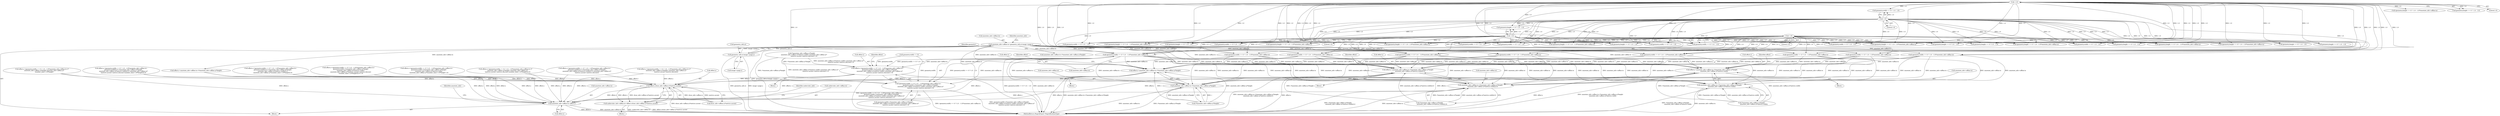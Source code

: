 digraph "0_ImageMagick_f595a1985233c399a05c0c37cc41de16a90dd025@pointer" {
"1000756" [label="(Call,(geometry.width == 0 ? 1.0 : -1.0)*annotate_info->affine.tx)"];
"1000764" [label="(Call,-1.0)"];
"1000606" [label="(Call,-1.0)"];
"1001054" [label="(Call,-1.0)"];
"1000985" [label="(Call,-1.0)"];
"1000425" [label="(Call,annotate_info->affine.tx=geometry_info.xi-image->page.x)"];
"1000431" [label="(Call,geometry_info.xi-image->page.x)"];
"1000751" [label="(Call,offset.x=(geometry.width == 0 ? 1.0 : -1.0)*annotate_info->affine.tx+\n          geometry.width+i*annotate_info->affine.ry*height-\n          annotate_info->affine.sx*metrics.width+annotate_info->affine.ry*\n          (metrics.ascent+metrics.descent)-1.0)"];
"1001799" [label="(Call,offset.x-draw_info->affine.ry*metrics.ascent)"];
"1001793" [label="(Call,undercolor_info->affine.tx=offset.x-draw_info->affine.ry*metrics.ascent)"];
"1001863" [label="(Call,annotate_info->affine.tx=offset.x)"];
"1000755" [label="(Call,(geometry.width == 0 ? 1.0 : -1.0)*annotate_info->affine.tx+\n          geometry.width+i*annotate_info->affine.ry*height-\n          annotate_info->affine.sx*metrics.width+annotate_info->affine.ry*\n          (metrics.ascent+metrics.descent)-1.0)"];
"1001593" [label="(Call,offset.x=annotate_info->affine.tx+i*annotate_info->affine.ry*height)"];
"1001597" [label="(Call,annotate_info->affine.tx+i*annotate_info->affine.ry*height)"];
"1001634" [label="(Call,offset.x=annotate_info->affine.tx+i*annotate_info->affine.ry*height-\n          annotate_info->affine.sx*metrics.width/2.0)"];
"1001638" [label="(Call,annotate_info->affine.tx+i*annotate_info->affine.ry*height-\n          annotate_info->affine.sx*metrics.width/2.0)"];
"1001699" [label="(Call,offset.x=annotate_info->affine.tx+i*annotate_info->affine.ry*height-\n          annotate_info->affine.sx*metrics.width)"];
"1001703" [label="(Call,annotate_info->affine.tx+i*annotate_info->affine.ry*height-\n          annotate_info->affine.sx*metrics.width)"];
"1001704" [label="(Call,annotate_info->affine.tx)"];
"1001531" [label="(Call,(geometry.height == 0 ? 1.0 : -1.0)*annotate_info->affine.ty)"];
"1000979" [label="(Call,geometry.width == 0 ? -1.0 : 1.0)"];
"1001054" [label="(Call,-1.0)"];
"1001639" [label="(Call,annotate_info->affine.tx)"];
"1000816" [label="(Call,geometry.height == 0 ? -1.0 : 1.0)"];
"1001794" [label="(Call,undercolor_info->affine.tx)"];
"1001597" [label="(Call,annotate_info->affine.tx+i*annotate_info->affine.ry*height)"];
"1000435" [label="(Call,image->page.x)"];
"1001298" [label="(Call,geometry.height == 0 ? 1.0 : -1.0)"];
"1000514" [label="(Call,annotate_info->affine.tx+i*annotate_info->affine.ry*height)"];
"1001344" [label="(Call,offset.x=(geometry.width == 0 ? -1.0 : 1.0)*annotate_info->affine.tx+\n          geometry.width/2.0+i*annotate_info->affine.ry*height-\n          annotate_info->affine.sx*metrics.width/2.0-\n          annotate_info->affine.ry*(number_lines-1.0)*height/2.0)"];
"1000750" [label="(Block,)"];
"1001257" [label="(Call,geometry.width == 0 ? -1.0 : 1.0)"];
"1001410" [label="(Call,(geometry.height == 0 ? 1.0 : -1.0)*annotate_info->affine.ty)"];
"1000426" [label="(Call,annotate_info->affine.tx)"];
"1001350" [label="(Call,geometry.width == 0 ? -1.0 : 1.0)"];
"1000756" [label="(Call,(geometry.width == 0 ? 1.0 : -1.0)*annotate_info->affine.tx)"];
"1001047" [label="(Call,(geometry.height == 0 ? -1.0 : 1.0)*annotate_info->affine.ty)"];
"1000771" [label="(Call,geometry.width+i*annotate_info->affine.ry*height-\n          annotate_info->affine.sx*metrics.width+annotate_info->affine.ry*\n          (metrics.ascent+metrics.descent)-1.0)"];
"1001667" [label="(Identifier,offset)"];
"1001638" [label="(Call,annotate_info->affine.tx+i*annotate_info->affine.ry*height-\n          annotate_info->affine.sx*metrics.width/2.0)"];
"1000702" [label="(Call,(geometry.height == 0 ? -1.0 : 1.0)*annotate_info->affine.ty)"];
"1001800" [label="(Call,offset.x)"];
"1000755" [label="(Call,(geometry.width == 0 ? 1.0 : -1.0)*annotate_info->affine.tx+\n          geometry.width+i*annotate_info->affine.ry*height-\n          annotate_info->affine.sx*metrics.width+annotate_info->affine.ry*\n          (metrics.ascent+metrics.descent)-1.0)"];
"1000867" [label="(Call,(geometry.width == 0 ? -1.0 : 1.0)*annotate_info->affine.tx)"];
"1001635" [label="(Call,offset.x)"];
"1001875" [label="(Identifier,annotate_info)"];
"1000599" [label="(Call,(geometry.height == 0 ? -1.0 : 1.0)*annotate_info->affine.ty)"];
"1000636" [label="(Call,offset.x=(geometry.width == 0 ? -1.0 : 1.0)*annotate_info->affine.tx+\n          geometry.width/2.0+i*annotate_info->affine.ry*height-\n          annotate_info->affine.sx*metrics.width/2.0+annotate_info->affine.ry*\n          (metrics.ascent+metrics.descent))"];
"1000978" [label="(Call,(geometry.width == 0 ? -1.0 : 1.0)*annotate_info->affine.tx)"];
"1000973" [label="(Call,offset.x=(geometry.width == 0 ? -1.0 : 1.0)*annotate_info->affine.tx+\n          geometry.width/2.0+i*annotate_info->affine.ry*height-\n          annotate_info->affine.sx*metrics.width/2.0+annotate_info->affine.ry*\n          (metrics.ascent+metrics.descent-(number_lines-1.0)*height)/2.0)"];
"1000986" [label="(Literal,1.0)"];
"1001474" [label="(Call,(geometry.width == 0 ? 1.0 : -1.0)*annotate_info->affine.tx)"];
"1001700" [label="(Call,offset.x)"];
"1001187" [label="(Call,geometry.height == 0 ? -1.0 : 1.0)"];
"1001475" [label="(Call,geometry.width == 0 ? 1.0 : -1.0)"];
"1001119" [label="(Call,(geometry.width == 0 ? 1.0 : -1.0)*annotate_info->affine.tx)"];
"1001699" [label="(Call,offset.x=annotate_info->affine.tx+i*annotate_info->affine.ry*height-\n          annotate_info->affine.sx*metrics.width)"];
"1002049" [label="(MethodReturn,MagickExport MagickBooleanType)"];
"1000862" [label="(Call,offset.x=(geometry.width == 0 ? -1.0 : 1.0)*annotate_info->affine.tx+i*\n          annotate_info->affine.ry*height+annotate_info->affine.ry*\n          (metrics.ascent+metrics.descent-(number_lines-1.0)*height)/2.0)"];
"1000510" [label="(Call,offset.x=annotate_info->affine.tx+i*annotate_info->affine.ry*height)"];
"1000432" [label="(Call,geometry_info.xi)"];
"1001633" [label="(Block,)"];
"1000752" [label="(Call,offset.x)"];
"1000557" [label="(Call,geometry.width == 0 ? -1.0 : 1.0)"];
"1000551" [label="(Call,offset.x=(geometry.width == 0 ? -1.0 : 1.0)*annotate_info->affine.tx+i*\n          annotate_info->affine.ry*height+annotate_info->affine.ry*\n          (metrics.ascent+metrics.descent))"];
"1001598" [label="(Call,annotate_info->affine.tx)"];
"1001815" [label="(Identifier,undercolor_info)"];
"1001256" [label="(Call,(geometry.width == 0 ? -1.0 : 1.0)*annotate_info->affine.tx)"];
"1000812" [label="(Identifier,offset)"];
"1001055" [label="(Literal,1.0)"];
"1001120" [label="(Call,geometry.width == 0 ? 1.0 : -1.0)"];
"1001698" [label="(Block,)"];
"1000773" [label="(Identifier,geometry)"];
"1001297" [label="(Call,(geometry.height == 0 ? 1.0 : -1.0)*annotate_info->affine.ty)"];
"1000606" [label="(Call,-1.0)"];
"1001593" [label="(Call,offset.x=annotate_info->affine.tx+i*annotate_info->affine.ry*height)"];
"1000641" [label="(Call,(geometry.width == 0 ? -1.0 : 1.0)*annotate_info->affine.tx)"];
"1000642" [label="(Call,geometry.width == 0 ? -1.0 : 1.0)"];
"1001614" [label="(Identifier,offset)"];
"1001709" [label="(Call,i*annotate_info->affine.ry*height-\n          annotate_info->affine.sx*metrics.width)"];
"1001532" [label="(Call,geometry.height == 0 ? 1.0 : -1.0)"];
"1000443" [label="(Identifier,annotate_info)"];
"1000600" [label="(Call,geometry.height == 0 ? -1.0 : 1.0)"];
"1001186" [label="(Call,(geometry.height == 0 ? -1.0 : 1.0)*annotate_info->affine.ty)"];
"1000775" [label="(Call,i*annotate_info->affine.ry*height-\n          annotate_info->affine.sx*metrics.width+annotate_info->affine.ry*\n          (metrics.ascent+metrics.descent)-1.0)"];
"1001864" [label="(Call,annotate_info->affine.tx)"];
"1001634" [label="(Call,offset.x=annotate_info->affine.tx+i*annotate_info->affine.ry*height-\n          annotate_info->affine.sx*metrics.width/2.0)"];
"1000758" [label="(Call,geometry.width == 0)"];
"1000431" [label="(Call,geometry_info.xi-image->page.x)"];
"1001703" [label="(Call,annotate_info->affine.tx+i*annotate_info->affine.ry*height-\n          annotate_info->affine.sx*metrics.width)"];
"1001594" [label="(Call,offset.x)"];
"1001803" [label="(Call,draw_info->affine.ry*metrics.ascent)"];
"1000757" [label="(Call,geometry.width == 0 ? 1.0 : -1.0)"];
"1001799" [label="(Call,offset.x-draw_info->affine.ry*metrics.ascent)"];
"1000766" [label="(Call,annotate_info->affine.tx)"];
"1001603" [label="(Call,i*annotate_info->affine.ry*height)"];
"1001793" [label="(Call,undercolor_info->affine.tx=offset.x-draw_info->affine.ry*metrics.ascent)"];
"1000868" [label="(Call,geometry.width == 0 ? -1.0 : 1.0)"];
"1000765" [label="(Literal,1.0)"];
"1000607" [label="(Literal,1.0)"];
"1000425" [label="(Call,annotate_info->affine.tx=geometry_info.xi-image->page.x)"];
"1000416" [label="(Block,)"];
"1001114" [label="(Call,offset.x=(geometry.width == 0 ? 1.0 : -1.0)*annotate_info->affine.tx+\n          geometry.width+i*annotate_info->affine.ry*height-\n          annotate_info->affine.sx*metrics.width+\n          annotate_info->affine.ry*(metrics.ascent+metrics.descent-\n          (number_lines-1.0)*height)/2.0-1.0)"];
"1000751" [label="(Call,offset.x=(geometry.width == 0 ? 1.0 : -1.0)*annotate_info->affine.tx+\n          geometry.width+i*annotate_info->affine.ry*height-\n          annotate_info->affine.sx*metrics.width+annotate_info->affine.ry*\n          (metrics.ascent+metrics.descent)-1.0)"];
"1001251" [label="(Call,offset.x=(geometry.width == 0 ? -1.0 : 1.0)*annotate_info->affine.tx+i*\n          annotate_info->affine.ry*height-annotate_info->affine.ry*\n          (number_lines-1.0)*height)"];
"1000918" [label="(Call,(geometry.height == 0 ? -1.0 : 1.0)*annotate_info->affine.ty)"];
"1000556" [label="(Call,(geometry.width == 0 ? -1.0 : 1.0)*annotate_info->affine.tx)"];
"1000815" [label="(Call,(geometry.height == 0 ? -1.0 : 1.0)*annotate_info->affine.ty)"];
"1001411" [label="(Call,geometry.height == 0 ? 1.0 : -1.0)"];
"1001592" [label="(Block,)"];
"1001863" [label="(Call,annotate_info->affine.tx=offset.x)"];
"1001469" [label="(Call,offset.x=(geometry.width == 0 ? 1.0 : -1.0)*annotate_info->affine.tx+\n          geometry.width+i*annotate_info->affine.ry*height-\n          annotate_info->affine.sx*metrics.width-\n          annotate_info->affine.ry*(number_lines-1.0)*height-1.0)"];
"1001869" [label="(Call,offset.x)"];
"1001644" [label="(Call,i*annotate_info->affine.ry*height-\n          annotate_info->affine.sx*metrics.width/2.0)"];
"1001730" [label="(Identifier,offset)"];
"1000985" [label="(Call,-1.0)"];
"1000703" [label="(Call,geometry.height == 0 ? -1.0 : 1.0)"];
"1001768" [label="(Block,)"];
"1001048" [label="(Call,geometry.height == 0 ? -1.0 : 1.0)"];
"1001349" [label="(Call,(geometry.width == 0 ? -1.0 : 1.0)*annotate_info->affine.tx)"];
"1000764" [label="(Call,-1.0)"];
"1000919" [label="(Call,geometry.height == 0 ? -1.0 : 1.0)"];
"1000756" -> "1000755"  [label="AST: "];
"1000756" -> "1000766"  [label="CFG: "];
"1000757" -> "1000756"  [label="AST: "];
"1000766" -> "1000756"  [label="AST: "];
"1000773" -> "1000756"  [label="CFG: "];
"1000756" -> "1002049"  [label="DDG: geometry.width == 0 ? 1.0 : -1.0"];
"1000756" -> "1002049"  [label="DDG: annotate_info->affine.tx"];
"1000756" -> "1000751"  [label="DDG: geometry.width == 0 ? 1.0 : -1.0"];
"1000756" -> "1000751"  [label="DDG: annotate_info->affine.tx"];
"1000756" -> "1000755"  [label="DDG: geometry.width == 0 ? 1.0 : -1.0"];
"1000756" -> "1000755"  [label="DDG: annotate_info->affine.tx"];
"1000764" -> "1000756"  [label="DDG: 1.0"];
"1000606" -> "1000756"  [label="DDG: 1.0"];
"1001054" -> "1000756"  [label="DDG: 1.0"];
"1000985" -> "1000756"  [label="DDG: 1.0"];
"1000425" -> "1000756"  [label="DDG: annotate_info->affine.tx"];
"1000756" -> "1001593"  [label="DDG: annotate_info->affine.tx"];
"1000756" -> "1001597"  [label="DDG: annotate_info->affine.tx"];
"1000756" -> "1001634"  [label="DDG: annotate_info->affine.tx"];
"1000756" -> "1001638"  [label="DDG: annotate_info->affine.tx"];
"1000756" -> "1001699"  [label="DDG: annotate_info->affine.tx"];
"1000756" -> "1001703"  [label="DDG: annotate_info->affine.tx"];
"1000764" -> "1000757"  [label="AST: "];
"1000764" -> "1000765"  [label="CFG: "];
"1000765" -> "1000764"  [label="AST: "];
"1000757" -> "1000764"  [label="CFG: "];
"1000764" -> "1000556"  [label="DDG: 1.0"];
"1000764" -> "1000557"  [label="DDG: 1.0"];
"1000764" -> "1000641"  [label="DDG: 1.0"];
"1000764" -> "1000642"  [label="DDG: 1.0"];
"1000764" -> "1000702"  [label="DDG: 1.0"];
"1000764" -> "1000703"  [label="DDG: 1.0"];
"1000764" -> "1000757"  [label="DDG: 1.0"];
"1000764" -> "1000815"  [label="DDG: 1.0"];
"1000764" -> "1000816"  [label="DDG: 1.0"];
"1000764" -> "1000867"  [label="DDG: 1.0"];
"1000764" -> "1000868"  [label="DDG: 1.0"];
"1000764" -> "1000918"  [label="DDG: 1.0"];
"1000764" -> "1000919"  [label="DDG: 1.0"];
"1000764" -> "1001119"  [label="DDG: 1.0"];
"1000764" -> "1001120"  [label="DDG: 1.0"];
"1000764" -> "1001186"  [label="DDG: 1.0"];
"1000764" -> "1001187"  [label="DDG: 1.0"];
"1000764" -> "1001256"  [label="DDG: 1.0"];
"1000764" -> "1001257"  [label="DDG: 1.0"];
"1000764" -> "1001297"  [label="DDG: 1.0"];
"1000764" -> "1001298"  [label="DDG: 1.0"];
"1000764" -> "1001349"  [label="DDG: 1.0"];
"1000764" -> "1001350"  [label="DDG: 1.0"];
"1000764" -> "1001410"  [label="DDG: 1.0"];
"1000764" -> "1001411"  [label="DDG: 1.0"];
"1000764" -> "1001474"  [label="DDG: 1.0"];
"1000764" -> "1001475"  [label="DDG: 1.0"];
"1000764" -> "1001531"  [label="DDG: 1.0"];
"1000764" -> "1001532"  [label="DDG: 1.0"];
"1000606" -> "1000600"  [label="AST: "];
"1000606" -> "1000607"  [label="CFG: "];
"1000607" -> "1000606"  [label="AST: "];
"1000600" -> "1000606"  [label="CFG: "];
"1000606" -> "1000556"  [label="DDG: 1.0"];
"1000606" -> "1000557"  [label="DDG: 1.0"];
"1000606" -> "1000599"  [label="DDG: 1.0"];
"1000606" -> "1000600"  [label="DDG: 1.0"];
"1000606" -> "1000641"  [label="DDG: 1.0"];
"1000606" -> "1000642"  [label="DDG: 1.0"];
"1000606" -> "1000702"  [label="DDG: 1.0"];
"1000606" -> "1000703"  [label="DDG: 1.0"];
"1000606" -> "1000757"  [label="DDG: 1.0"];
"1000606" -> "1000815"  [label="DDG: 1.0"];
"1000606" -> "1000816"  [label="DDG: 1.0"];
"1000606" -> "1000867"  [label="DDG: 1.0"];
"1000606" -> "1000868"  [label="DDG: 1.0"];
"1000606" -> "1000918"  [label="DDG: 1.0"];
"1000606" -> "1000919"  [label="DDG: 1.0"];
"1000606" -> "1000978"  [label="DDG: 1.0"];
"1000606" -> "1000979"  [label="DDG: 1.0"];
"1000606" -> "1001047"  [label="DDG: 1.0"];
"1000606" -> "1001048"  [label="DDG: 1.0"];
"1000606" -> "1001119"  [label="DDG: 1.0"];
"1000606" -> "1001120"  [label="DDG: 1.0"];
"1000606" -> "1001186"  [label="DDG: 1.0"];
"1000606" -> "1001187"  [label="DDG: 1.0"];
"1000606" -> "1001256"  [label="DDG: 1.0"];
"1000606" -> "1001257"  [label="DDG: 1.0"];
"1000606" -> "1001297"  [label="DDG: 1.0"];
"1000606" -> "1001298"  [label="DDG: 1.0"];
"1000606" -> "1001349"  [label="DDG: 1.0"];
"1000606" -> "1001350"  [label="DDG: 1.0"];
"1000606" -> "1001410"  [label="DDG: 1.0"];
"1000606" -> "1001411"  [label="DDG: 1.0"];
"1000606" -> "1001474"  [label="DDG: 1.0"];
"1000606" -> "1001475"  [label="DDG: 1.0"];
"1000606" -> "1001531"  [label="DDG: 1.0"];
"1000606" -> "1001532"  [label="DDG: 1.0"];
"1001054" -> "1001048"  [label="AST: "];
"1001054" -> "1001055"  [label="CFG: "];
"1001055" -> "1001054"  [label="AST: "];
"1001048" -> "1001054"  [label="CFG: "];
"1001054" -> "1000556"  [label="DDG: 1.0"];
"1001054" -> "1000557"  [label="DDG: 1.0"];
"1001054" -> "1000641"  [label="DDG: 1.0"];
"1001054" -> "1000642"  [label="DDG: 1.0"];
"1001054" -> "1000702"  [label="DDG: 1.0"];
"1001054" -> "1000703"  [label="DDG: 1.0"];
"1001054" -> "1000757"  [label="DDG: 1.0"];
"1001054" -> "1000815"  [label="DDG: 1.0"];
"1001054" -> "1000816"  [label="DDG: 1.0"];
"1001054" -> "1000867"  [label="DDG: 1.0"];
"1001054" -> "1000868"  [label="DDG: 1.0"];
"1001054" -> "1000918"  [label="DDG: 1.0"];
"1001054" -> "1000919"  [label="DDG: 1.0"];
"1001054" -> "1001047"  [label="DDG: 1.0"];
"1001054" -> "1001048"  [label="DDG: 1.0"];
"1001054" -> "1001119"  [label="DDG: 1.0"];
"1001054" -> "1001120"  [label="DDG: 1.0"];
"1001054" -> "1001186"  [label="DDG: 1.0"];
"1001054" -> "1001187"  [label="DDG: 1.0"];
"1001054" -> "1001256"  [label="DDG: 1.0"];
"1001054" -> "1001257"  [label="DDG: 1.0"];
"1001054" -> "1001297"  [label="DDG: 1.0"];
"1001054" -> "1001298"  [label="DDG: 1.0"];
"1001054" -> "1001349"  [label="DDG: 1.0"];
"1001054" -> "1001350"  [label="DDG: 1.0"];
"1001054" -> "1001410"  [label="DDG: 1.0"];
"1001054" -> "1001411"  [label="DDG: 1.0"];
"1001054" -> "1001474"  [label="DDG: 1.0"];
"1001054" -> "1001475"  [label="DDG: 1.0"];
"1001054" -> "1001531"  [label="DDG: 1.0"];
"1001054" -> "1001532"  [label="DDG: 1.0"];
"1000985" -> "1000979"  [label="AST: "];
"1000985" -> "1000986"  [label="CFG: "];
"1000986" -> "1000985"  [label="AST: "];
"1000979" -> "1000985"  [label="CFG: "];
"1000985" -> "1000556"  [label="DDG: 1.0"];
"1000985" -> "1000557"  [label="DDG: 1.0"];
"1000985" -> "1000641"  [label="DDG: 1.0"];
"1000985" -> "1000642"  [label="DDG: 1.0"];
"1000985" -> "1000702"  [label="DDG: 1.0"];
"1000985" -> "1000703"  [label="DDG: 1.0"];
"1000985" -> "1000757"  [label="DDG: 1.0"];
"1000985" -> "1000815"  [label="DDG: 1.0"];
"1000985" -> "1000816"  [label="DDG: 1.0"];
"1000985" -> "1000867"  [label="DDG: 1.0"];
"1000985" -> "1000868"  [label="DDG: 1.0"];
"1000985" -> "1000918"  [label="DDG: 1.0"];
"1000985" -> "1000919"  [label="DDG: 1.0"];
"1000985" -> "1000978"  [label="DDG: 1.0"];
"1000985" -> "1000979"  [label="DDG: 1.0"];
"1000985" -> "1001047"  [label="DDG: 1.0"];
"1000985" -> "1001048"  [label="DDG: 1.0"];
"1000985" -> "1001119"  [label="DDG: 1.0"];
"1000985" -> "1001120"  [label="DDG: 1.0"];
"1000985" -> "1001186"  [label="DDG: 1.0"];
"1000985" -> "1001187"  [label="DDG: 1.0"];
"1000985" -> "1001256"  [label="DDG: 1.0"];
"1000985" -> "1001257"  [label="DDG: 1.0"];
"1000985" -> "1001297"  [label="DDG: 1.0"];
"1000985" -> "1001298"  [label="DDG: 1.0"];
"1000985" -> "1001349"  [label="DDG: 1.0"];
"1000985" -> "1001350"  [label="DDG: 1.0"];
"1000985" -> "1001410"  [label="DDG: 1.0"];
"1000985" -> "1001411"  [label="DDG: 1.0"];
"1000985" -> "1001474"  [label="DDG: 1.0"];
"1000985" -> "1001475"  [label="DDG: 1.0"];
"1000985" -> "1001531"  [label="DDG: 1.0"];
"1000985" -> "1001532"  [label="DDG: 1.0"];
"1000425" -> "1000416"  [label="AST: "];
"1000425" -> "1000431"  [label="CFG: "];
"1000426" -> "1000425"  [label="AST: "];
"1000431" -> "1000425"  [label="AST: "];
"1000443" -> "1000425"  [label="CFG: "];
"1000425" -> "1002049"  [label="DDG: geometry_info.xi-image->page.x"];
"1000431" -> "1000425"  [label="DDG: geometry_info.xi"];
"1000431" -> "1000425"  [label="DDG: image->page.x"];
"1000425" -> "1000510"  [label="DDG: annotate_info->affine.tx"];
"1000425" -> "1000514"  [label="DDG: annotate_info->affine.tx"];
"1000425" -> "1000556"  [label="DDG: annotate_info->affine.tx"];
"1000425" -> "1000641"  [label="DDG: annotate_info->affine.tx"];
"1000425" -> "1000867"  [label="DDG: annotate_info->affine.tx"];
"1000425" -> "1000978"  [label="DDG: annotate_info->affine.tx"];
"1000425" -> "1001119"  [label="DDG: annotate_info->affine.tx"];
"1000425" -> "1001256"  [label="DDG: annotate_info->affine.tx"];
"1000425" -> "1001349"  [label="DDG: annotate_info->affine.tx"];
"1000425" -> "1001474"  [label="DDG: annotate_info->affine.tx"];
"1000425" -> "1001593"  [label="DDG: annotate_info->affine.tx"];
"1000425" -> "1001597"  [label="DDG: annotate_info->affine.tx"];
"1000425" -> "1001634"  [label="DDG: annotate_info->affine.tx"];
"1000425" -> "1001638"  [label="DDG: annotate_info->affine.tx"];
"1000425" -> "1001699"  [label="DDG: annotate_info->affine.tx"];
"1000425" -> "1001703"  [label="DDG: annotate_info->affine.tx"];
"1000431" -> "1000435"  [label="CFG: "];
"1000432" -> "1000431"  [label="AST: "];
"1000435" -> "1000431"  [label="AST: "];
"1000431" -> "1002049"  [label="DDG: geometry_info.xi"];
"1000431" -> "1002049"  [label="DDG: image->page.x"];
"1000751" -> "1000750"  [label="AST: "];
"1000751" -> "1000755"  [label="CFG: "];
"1000752" -> "1000751"  [label="AST: "];
"1000755" -> "1000751"  [label="AST: "];
"1000812" -> "1000751"  [label="CFG: "];
"1000751" -> "1002049"  [label="DDG: (geometry.width == 0 ? 1.0 : -1.0)*annotate_info->affine.tx+\n          geometry.width+i*annotate_info->affine.ry*height-\n          annotate_info->affine.sx*metrics.width+annotate_info->affine.ry*\n          (metrics.ascent+metrics.descent)-1.0"];
"1000751" -> "1002049"  [label="DDG: offset.x"];
"1000758" -> "1000751"  [label="DDG: geometry.width"];
"1000775" -> "1000751"  [label="DDG: i*annotate_info->affine.ry*height"];
"1000775" -> "1000751"  [label="DDG: annotate_info->affine.sx*metrics.width+annotate_info->affine.ry*\n          (metrics.ascent+metrics.descent)-1.0"];
"1000751" -> "1001799"  [label="DDG: offset.x"];
"1000751" -> "1001863"  [label="DDG: offset.x"];
"1001799" -> "1001793"  [label="AST: "];
"1001799" -> "1001803"  [label="CFG: "];
"1001800" -> "1001799"  [label="AST: "];
"1001803" -> "1001799"  [label="AST: "];
"1001793" -> "1001799"  [label="CFG: "];
"1001799" -> "1002049"  [label="DDG: draw_info->affine.ry*metrics.ascent"];
"1001799" -> "1001793"  [label="DDG: offset.x"];
"1001799" -> "1001793"  [label="DDG: draw_info->affine.ry*metrics.ascent"];
"1001699" -> "1001799"  [label="DDG: offset.x"];
"1001634" -> "1001799"  [label="DDG: offset.x"];
"1000862" -> "1001799"  [label="DDG: offset.x"];
"1001344" -> "1001799"  [label="DDG: offset.x"];
"1001469" -> "1001799"  [label="DDG: offset.x"];
"1000551" -> "1001799"  [label="DDG: offset.x"];
"1001251" -> "1001799"  [label="DDG: offset.x"];
"1000973" -> "1001799"  [label="DDG: offset.x"];
"1000636" -> "1001799"  [label="DDG: offset.x"];
"1000510" -> "1001799"  [label="DDG: offset.x"];
"1001593" -> "1001799"  [label="DDG: offset.x"];
"1001114" -> "1001799"  [label="DDG: offset.x"];
"1001803" -> "1001799"  [label="DDG: draw_info->affine.ry"];
"1001803" -> "1001799"  [label="DDG: metrics.ascent"];
"1001799" -> "1001863"  [label="DDG: offset.x"];
"1001793" -> "1001768"  [label="AST: "];
"1001794" -> "1001793"  [label="AST: "];
"1001815" -> "1001793"  [label="CFG: "];
"1001793" -> "1002049"  [label="DDG: undercolor_info->affine.tx"];
"1001793" -> "1002049"  [label="DDG: offset.x-draw_info->affine.ry*metrics.ascent"];
"1001863" -> "1000416"  [label="AST: "];
"1001863" -> "1001869"  [label="CFG: "];
"1001864" -> "1001863"  [label="AST: "];
"1001869" -> "1001863"  [label="AST: "];
"1001875" -> "1001863"  [label="CFG: "];
"1001863" -> "1002049"  [label="DDG: annotate_info->affine.tx"];
"1001863" -> "1002049"  [label="DDG: offset.x"];
"1001699" -> "1001863"  [label="DDG: offset.x"];
"1001634" -> "1001863"  [label="DDG: offset.x"];
"1000862" -> "1001863"  [label="DDG: offset.x"];
"1001344" -> "1001863"  [label="DDG: offset.x"];
"1001469" -> "1001863"  [label="DDG: offset.x"];
"1000551" -> "1001863"  [label="DDG: offset.x"];
"1001251" -> "1001863"  [label="DDG: offset.x"];
"1000973" -> "1001863"  [label="DDG: offset.x"];
"1000636" -> "1001863"  [label="DDG: offset.x"];
"1000510" -> "1001863"  [label="DDG: offset.x"];
"1001593" -> "1001863"  [label="DDG: offset.x"];
"1001114" -> "1001863"  [label="DDG: offset.x"];
"1000755" -> "1000771"  [label="CFG: "];
"1000771" -> "1000755"  [label="AST: "];
"1000755" -> "1002049"  [label="DDG: (geometry.width == 0 ? 1.0 : -1.0)*annotate_info->affine.tx"];
"1000755" -> "1002049"  [label="DDG: geometry.width+i*annotate_info->affine.ry*height-\n          annotate_info->affine.sx*metrics.width+annotate_info->affine.ry*\n          (metrics.ascent+metrics.descent)-1.0"];
"1000758" -> "1000755"  [label="DDG: geometry.width"];
"1000775" -> "1000755"  [label="DDG: i*annotate_info->affine.ry*height"];
"1000775" -> "1000755"  [label="DDG: annotate_info->affine.sx*metrics.width+annotate_info->affine.ry*\n          (metrics.ascent+metrics.descent)-1.0"];
"1001593" -> "1001592"  [label="AST: "];
"1001593" -> "1001597"  [label="CFG: "];
"1001594" -> "1001593"  [label="AST: "];
"1001597" -> "1001593"  [label="AST: "];
"1001614" -> "1001593"  [label="CFG: "];
"1001593" -> "1002049"  [label="DDG: annotate_info->affine.tx+i*annotate_info->affine.ry*height"];
"1001593" -> "1002049"  [label="DDG: offset.x"];
"1001256" -> "1001593"  [label="DDG: annotate_info->affine.tx"];
"1000641" -> "1001593"  [label="DDG: annotate_info->affine.tx"];
"1001119" -> "1001593"  [label="DDG: annotate_info->affine.tx"];
"1000978" -> "1001593"  [label="DDG: annotate_info->affine.tx"];
"1001349" -> "1001593"  [label="DDG: annotate_info->affine.tx"];
"1000556" -> "1001593"  [label="DDG: annotate_info->affine.tx"];
"1001474" -> "1001593"  [label="DDG: annotate_info->affine.tx"];
"1000867" -> "1001593"  [label="DDG: annotate_info->affine.tx"];
"1001603" -> "1001593"  [label="DDG: i"];
"1001603" -> "1001593"  [label="DDG: annotate_info->affine.ry*height"];
"1001597" -> "1001603"  [label="CFG: "];
"1001598" -> "1001597"  [label="AST: "];
"1001603" -> "1001597"  [label="AST: "];
"1001597" -> "1002049"  [label="DDG: annotate_info->affine.tx"];
"1001597" -> "1002049"  [label="DDG: i*annotate_info->affine.ry*height"];
"1001256" -> "1001597"  [label="DDG: annotate_info->affine.tx"];
"1000641" -> "1001597"  [label="DDG: annotate_info->affine.tx"];
"1001119" -> "1001597"  [label="DDG: annotate_info->affine.tx"];
"1000978" -> "1001597"  [label="DDG: annotate_info->affine.tx"];
"1001349" -> "1001597"  [label="DDG: annotate_info->affine.tx"];
"1000556" -> "1001597"  [label="DDG: annotate_info->affine.tx"];
"1001474" -> "1001597"  [label="DDG: annotate_info->affine.tx"];
"1000867" -> "1001597"  [label="DDG: annotate_info->affine.tx"];
"1001603" -> "1001597"  [label="DDG: i"];
"1001603" -> "1001597"  [label="DDG: annotate_info->affine.ry*height"];
"1001634" -> "1001633"  [label="AST: "];
"1001634" -> "1001638"  [label="CFG: "];
"1001635" -> "1001634"  [label="AST: "];
"1001638" -> "1001634"  [label="AST: "];
"1001667" -> "1001634"  [label="CFG: "];
"1001634" -> "1002049"  [label="DDG: annotate_info->affine.tx+i*annotate_info->affine.ry*height-\n          annotate_info->affine.sx*metrics.width/2.0"];
"1001634" -> "1002049"  [label="DDG: offset.x"];
"1001256" -> "1001634"  [label="DDG: annotate_info->affine.tx"];
"1000641" -> "1001634"  [label="DDG: annotate_info->affine.tx"];
"1001119" -> "1001634"  [label="DDG: annotate_info->affine.tx"];
"1000978" -> "1001634"  [label="DDG: annotate_info->affine.tx"];
"1001349" -> "1001634"  [label="DDG: annotate_info->affine.tx"];
"1000556" -> "1001634"  [label="DDG: annotate_info->affine.tx"];
"1001474" -> "1001634"  [label="DDG: annotate_info->affine.tx"];
"1000867" -> "1001634"  [label="DDG: annotate_info->affine.tx"];
"1001644" -> "1001634"  [label="DDG: i*annotate_info->affine.ry*height"];
"1001644" -> "1001634"  [label="DDG: annotate_info->affine.sx*metrics.width/2.0"];
"1001638" -> "1001644"  [label="CFG: "];
"1001639" -> "1001638"  [label="AST: "];
"1001644" -> "1001638"  [label="AST: "];
"1001638" -> "1002049"  [label="DDG: i*annotate_info->affine.ry*height-\n          annotate_info->affine.sx*metrics.width/2.0"];
"1001638" -> "1002049"  [label="DDG: annotate_info->affine.tx"];
"1001256" -> "1001638"  [label="DDG: annotate_info->affine.tx"];
"1000641" -> "1001638"  [label="DDG: annotate_info->affine.tx"];
"1001119" -> "1001638"  [label="DDG: annotate_info->affine.tx"];
"1000978" -> "1001638"  [label="DDG: annotate_info->affine.tx"];
"1001349" -> "1001638"  [label="DDG: annotate_info->affine.tx"];
"1000556" -> "1001638"  [label="DDG: annotate_info->affine.tx"];
"1001474" -> "1001638"  [label="DDG: annotate_info->affine.tx"];
"1000867" -> "1001638"  [label="DDG: annotate_info->affine.tx"];
"1001644" -> "1001638"  [label="DDG: i*annotate_info->affine.ry*height"];
"1001644" -> "1001638"  [label="DDG: annotate_info->affine.sx*metrics.width/2.0"];
"1001699" -> "1001698"  [label="AST: "];
"1001699" -> "1001703"  [label="CFG: "];
"1001700" -> "1001699"  [label="AST: "];
"1001703" -> "1001699"  [label="AST: "];
"1001730" -> "1001699"  [label="CFG: "];
"1001699" -> "1002049"  [label="DDG: offset.x"];
"1001699" -> "1002049"  [label="DDG: annotate_info->affine.tx+i*annotate_info->affine.ry*height-\n          annotate_info->affine.sx*metrics.width"];
"1001256" -> "1001699"  [label="DDG: annotate_info->affine.tx"];
"1000641" -> "1001699"  [label="DDG: annotate_info->affine.tx"];
"1001119" -> "1001699"  [label="DDG: annotate_info->affine.tx"];
"1000978" -> "1001699"  [label="DDG: annotate_info->affine.tx"];
"1001349" -> "1001699"  [label="DDG: annotate_info->affine.tx"];
"1000556" -> "1001699"  [label="DDG: annotate_info->affine.tx"];
"1001474" -> "1001699"  [label="DDG: annotate_info->affine.tx"];
"1000867" -> "1001699"  [label="DDG: annotate_info->affine.tx"];
"1001709" -> "1001699"  [label="DDG: i*annotate_info->affine.ry*height"];
"1001709" -> "1001699"  [label="DDG: annotate_info->affine.sx*metrics.width"];
"1001703" -> "1001709"  [label="CFG: "];
"1001704" -> "1001703"  [label="AST: "];
"1001709" -> "1001703"  [label="AST: "];
"1001703" -> "1002049"  [label="DDG: i*annotate_info->affine.ry*height-\n          annotate_info->affine.sx*metrics.width"];
"1001703" -> "1002049"  [label="DDG: annotate_info->affine.tx"];
"1001256" -> "1001703"  [label="DDG: annotate_info->affine.tx"];
"1000641" -> "1001703"  [label="DDG: annotate_info->affine.tx"];
"1001119" -> "1001703"  [label="DDG: annotate_info->affine.tx"];
"1000978" -> "1001703"  [label="DDG: annotate_info->affine.tx"];
"1001349" -> "1001703"  [label="DDG: annotate_info->affine.tx"];
"1000556" -> "1001703"  [label="DDG: annotate_info->affine.tx"];
"1001474" -> "1001703"  [label="DDG: annotate_info->affine.tx"];
"1000867" -> "1001703"  [label="DDG: annotate_info->affine.tx"];
"1001709" -> "1001703"  [label="DDG: i*annotate_info->affine.ry*height"];
"1001709" -> "1001703"  [label="DDG: annotate_info->affine.sx*metrics.width"];
}
